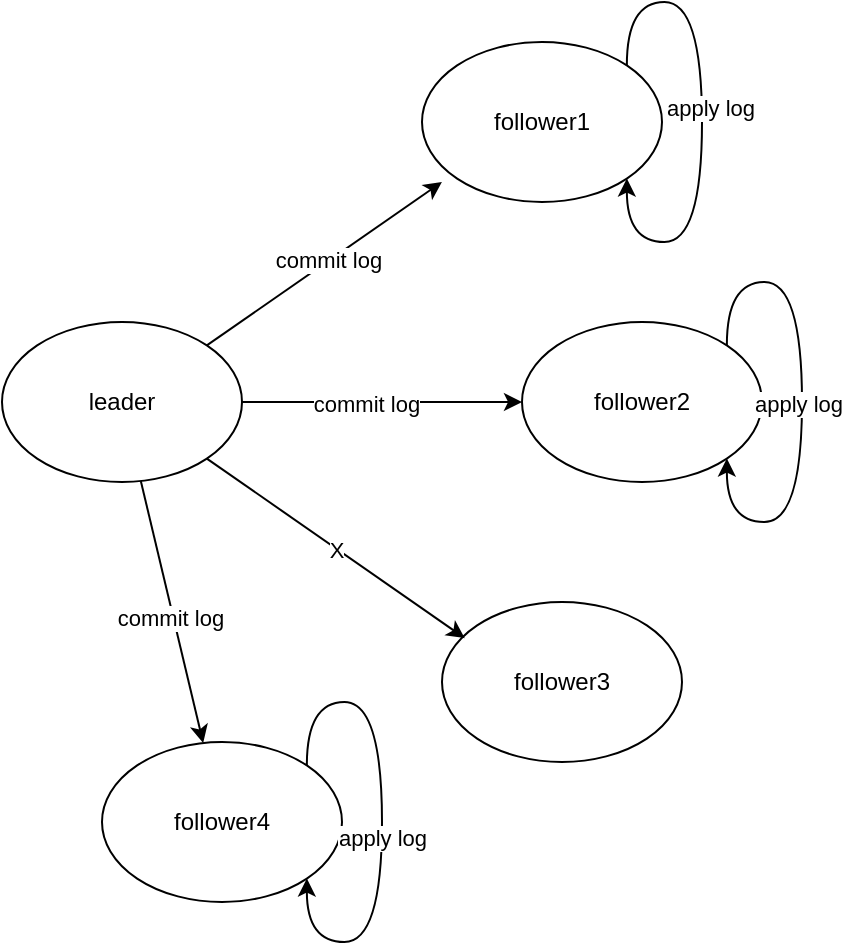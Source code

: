 <mxfile version="23.1.1" type="github">
  <diagram name="第 1 页" id="2OD272j1DlIUP-gPjMWr">
    <mxGraphModel dx="1221" dy="777" grid="1" gridSize="10" guides="1" tooltips="1" connect="1" arrows="1" fold="1" page="1" pageScale="1" pageWidth="827" pageHeight="1169" math="0" shadow="0">
      <root>
        <mxCell id="0" />
        <mxCell id="1" parent="0" />
        <mxCell id="hkwD9U1pVoPyA1WP-bFY-7" style="edgeStyle=orthogonalEdgeStyle;rounded=0;orthogonalLoop=1;jettySize=auto;html=1;" edge="1" parent="1" source="hkwD9U1pVoPyA1WP-bFY-1" target="hkwD9U1pVoPyA1WP-bFY-5">
          <mxGeometry relative="1" as="geometry" />
        </mxCell>
        <mxCell id="hkwD9U1pVoPyA1WP-bFY-15" value="commit log" style="edgeLabel;html=1;align=center;verticalAlign=middle;resizable=0;points=[];" vertex="1" connectable="0" parent="hkwD9U1pVoPyA1WP-bFY-7">
          <mxGeometry x="-0.119" y="-1" relative="1" as="geometry">
            <mxPoint as="offset" />
          </mxGeometry>
        </mxCell>
        <mxCell id="hkwD9U1pVoPyA1WP-bFY-9" style="rounded=0;orthogonalLoop=1;jettySize=auto;html=1;" edge="1" parent="1" source="hkwD9U1pVoPyA1WP-bFY-1" target="hkwD9U1pVoPyA1WP-bFY-4">
          <mxGeometry relative="1" as="geometry" />
        </mxCell>
        <mxCell id="hkwD9U1pVoPyA1WP-bFY-16" value="commit log" style="edgeLabel;html=1;align=center;verticalAlign=middle;resizable=0;points=[];" vertex="1" connectable="0" parent="hkwD9U1pVoPyA1WP-bFY-9">
          <mxGeometry x="0.039" y="-2" relative="1" as="geometry">
            <mxPoint as="offset" />
          </mxGeometry>
        </mxCell>
        <mxCell id="hkwD9U1pVoPyA1WP-bFY-1" value="leader" style="ellipse;whiteSpace=wrap;html=1;" vertex="1" parent="1">
          <mxGeometry x="160" y="190" width="120" height="80" as="geometry" />
        </mxCell>
        <mxCell id="hkwD9U1pVoPyA1WP-bFY-2" value="follower1" style="ellipse;whiteSpace=wrap;html=1;" vertex="1" parent="1">
          <mxGeometry x="370" y="50" width="120" height="80" as="geometry" />
        </mxCell>
        <mxCell id="hkwD9U1pVoPyA1WP-bFY-3" value="follower3" style="ellipse;whiteSpace=wrap;html=1;" vertex="1" parent="1">
          <mxGeometry x="380" y="330" width="120" height="80" as="geometry" />
        </mxCell>
        <mxCell id="hkwD9U1pVoPyA1WP-bFY-4" value="follower4" style="ellipse;whiteSpace=wrap;html=1;" vertex="1" parent="1">
          <mxGeometry x="210" y="400" width="120" height="80" as="geometry" />
        </mxCell>
        <mxCell id="hkwD9U1pVoPyA1WP-bFY-5" value="follower2" style="ellipse;whiteSpace=wrap;html=1;" vertex="1" parent="1">
          <mxGeometry x="420" y="190" width="120" height="80" as="geometry" />
        </mxCell>
        <mxCell id="hkwD9U1pVoPyA1WP-bFY-6" style="rounded=0;orthogonalLoop=1;jettySize=auto;html=1;exitX=1;exitY=0;exitDx=0;exitDy=0;entryX=0.083;entryY=0.875;entryDx=0;entryDy=0;entryPerimeter=0;" edge="1" parent="1" source="hkwD9U1pVoPyA1WP-bFY-1" target="hkwD9U1pVoPyA1WP-bFY-2">
          <mxGeometry relative="1" as="geometry" />
        </mxCell>
        <mxCell id="hkwD9U1pVoPyA1WP-bFY-14" value="commit log" style="edgeLabel;html=1;align=center;verticalAlign=middle;resizable=0;points=[];" vertex="1" connectable="0" parent="hkwD9U1pVoPyA1WP-bFY-6">
          <mxGeometry x="0.032" y="1" relative="1" as="geometry">
            <mxPoint as="offset" />
          </mxGeometry>
        </mxCell>
        <mxCell id="hkwD9U1pVoPyA1WP-bFY-8" style="rounded=0;orthogonalLoop=1;jettySize=auto;html=1;exitX=1;exitY=1;exitDx=0;exitDy=0;entryX=0.095;entryY=0.226;entryDx=0;entryDy=0;entryPerimeter=0;" edge="1" parent="1" source="hkwD9U1pVoPyA1WP-bFY-1" target="hkwD9U1pVoPyA1WP-bFY-3">
          <mxGeometry relative="1" as="geometry" />
        </mxCell>
        <mxCell id="hkwD9U1pVoPyA1WP-bFY-13" value="X" style="edgeLabel;html=1;align=center;verticalAlign=middle;resizable=0;points=[];" vertex="1" connectable="0" parent="hkwD9U1pVoPyA1WP-bFY-8">
          <mxGeometry x="0.003" y="-1" relative="1" as="geometry">
            <mxPoint as="offset" />
          </mxGeometry>
        </mxCell>
        <mxCell id="hkwD9U1pVoPyA1WP-bFY-17" style="edgeStyle=orthogonalEdgeStyle;rounded=0;orthogonalLoop=1;jettySize=auto;html=1;exitX=1;exitY=0;exitDx=0;exitDy=0;entryX=1;entryY=1;entryDx=0;entryDy=0;curved=1;" edge="1" parent="1" source="hkwD9U1pVoPyA1WP-bFY-2" target="hkwD9U1pVoPyA1WP-bFY-2">
          <mxGeometry relative="1" as="geometry" />
        </mxCell>
        <mxCell id="hkwD9U1pVoPyA1WP-bFY-20" value="apply log" style="edgeLabel;html=1;align=center;verticalAlign=middle;resizable=0;points=[];" vertex="1" connectable="0" parent="hkwD9U1pVoPyA1WP-bFY-17">
          <mxGeometry x="-0.054" y="4" relative="1" as="geometry">
            <mxPoint as="offset" />
          </mxGeometry>
        </mxCell>
        <mxCell id="hkwD9U1pVoPyA1WP-bFY-18" style="edgeStyle=orthogonalEdgeStyle;rounded=0;orthogonalLoop=1;jettySize=auto;html=1;exitX=1;exitY=0;exitDx=0;exitDy=0;entryX=1;entryY=1;entryDx=0;entryDy=0;curved=1;" edge="1" parent="1" source="hkwD9U1pVoPyA1WP-bFY-5" target="hkwD9U1pVoPyA1WP-bFY-5">
          <mxGeometry relative="1" as="geometry" />
        </mxCell>
        <mxCell id="hkwD9U1pVoPyA1WP-bFY-21" value="apply log" style="edgeLabel;html=1;align=center;verticalAlign=middle;resizable=0;points=[];" vertex="1" connectable="0" parent="hkwD9U1pVoPyA1WP-bFY-18">
          <mxGeometry x="0.008" y="-2" relative="1" as="geometry">
            <mxPoint as="offset" />
          </mxGeometry>
        </mxCell>
        <mxCell id="hkwD9U1pVoPyA1WP-bFY-19" style="edgeStyle=orthogonalEdgeStyle;rounded=0;orthogonalLoop=1;jettySize=auto;html=1;exitX=1;exitY=0;exitDx=0;exitDy=0;entryX=1;entryY=1;entryDx=0;entryDy=0;curved=1;" edge="1" parent="1" source="hkwD9U1pVoPyA1WP-bFY-4" target="hkwD9U1pVoPyA1WP-bFY-4">
          <mxGeometry relative="1" as="geometry" />
        </mxCell>
        <mxCell id="hkwD9U1pVoPyA1WP-bFY-22" value="apply log" style="edgeLabel;html=1;align=center;verticalAlign=middle;resizable=0;points=[];" vertex="1" connectable="0" parent="hkwD9U1pVoPyA1WP-bFY-19">
          <mxGeometry x="0.062" relative="1" as="geometry">
            <mxPoint as="offset" />
          </mxGeometry>
        </mxCell>
      </root>
    </mxGraphModel>
  </diagram>
</mxfile>
